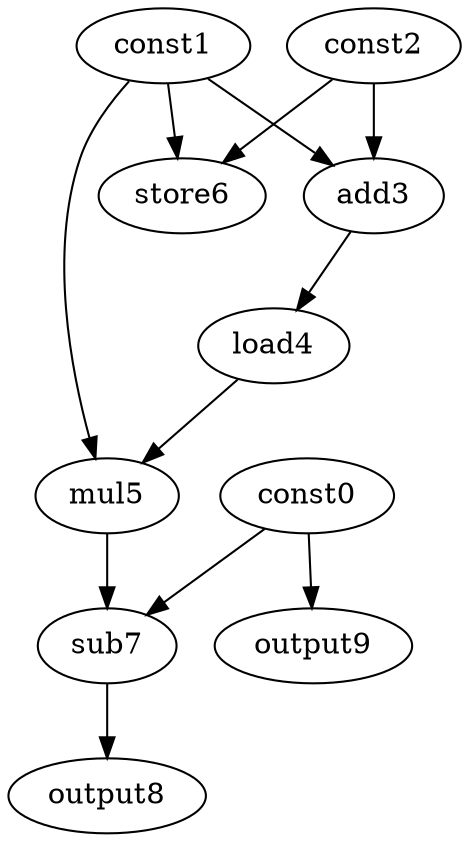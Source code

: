 digraph G { 
const0[opcode=const]; 
const1[opcode=const]; 
const2[opcode=const]; 
add3[opcode=add]; 
load4[opcode=load]; 
mul5[opcode=mul]; 
store6[opcode=store]; 
sub7[opcode=sub]; 
output8[opcode=output]; 
output9[opcode=output]; 
const1->add3[operand=0];
const2->add3[operand=1];
const1->store6[operand=0];
const2->store6[operand=1];
const0->output9[operand=0];
add3->load4[operand=0];
const1->mul5[operand=0];
load4->mul5[operand=1];
const0->sub7[operand=0];
mul5->sub7[operand=1];
sub7->output8[operand=0];
}
